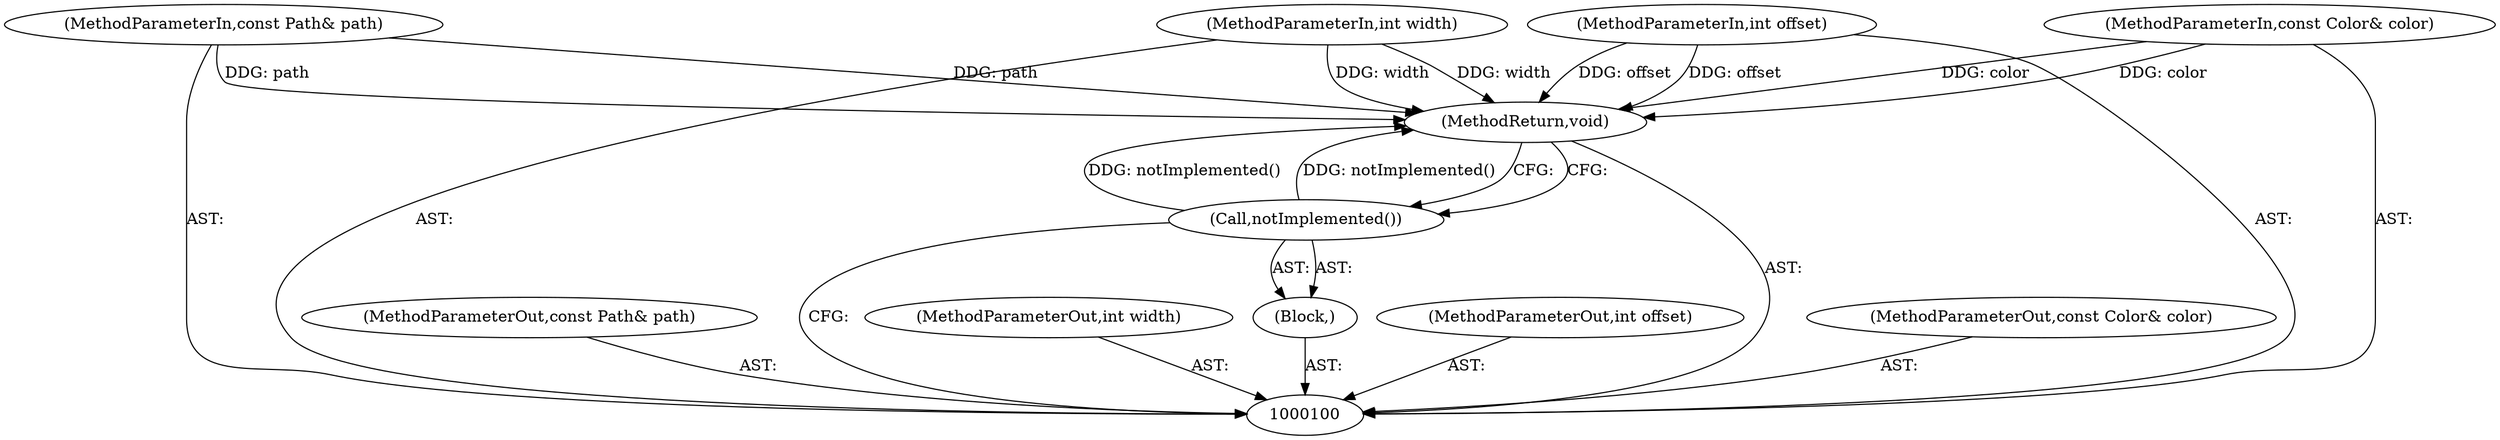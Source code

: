 digraph "0_Chrome_adb3498ca0b69561d8c6b60bab641de4b0e37dbf_4" {
"1000107" [label="(MethodReturn,void)"];
"1000101" [label="(MethodParameterIn,const Path& path)"];
"1000116" [label="(MethodParameterOut,const Path& path)"];
"1000102" [label="(MethodParameterIn,int width)"];
"1000117" [label="(MethodParameterOut,int width)"];
"1000103" [label="(MethodParameterIn,int offset)"];
"1000118" [label="(MethodParameterOut,int offset)"];
"1000104" [label="(MethodParameterIn,const Color& color)"];
"1000119" [label="(MethodParameterOut,const Color& color)"];
"1000105" [label="(Block,)"];
"1000106" [label="(Call,notImplemented())"];
"1000107" -> "1000100"  [label="AST: "];
"1000107" -> "1000106"  [label="CFG: "];
"1000104" -> "1000107"  [label="DDG: color"];
"1000103" -> "1000107"  [label="DDG: offset"];
"1000102" -> "1000107"  [label="DDG: width"];
"1000101" -> "1000107"  [label="DDG: path"];
"1000106" -> "1000107"  [label="DDG: notImplemented()"];
"1000101" -> "1000100"  [label="AST: "];
"1000101" -> "1000107"  [label="DDG: path"];
"1000116" -> "1000100"  [label="AST: "];
"1000102" -> "1000100"  [label="AST: "];
"1000102" -> "1000107"  [label="DDG: width"];
"1000117" -> "1000100"  [label="AST: "];
"1000103" -> "1000100"  [label="AST: "];
"1000103" -> "1000107"  [label="DDG: offset"];
"1000118" -> "1000100"  [label="AST: "];
"1000104" -> "1000100"  [label="AST: "];
"1000104" -> "1000107"  [label="DDG: color"];
"1000119" -> "1000100"  [label="AST: "];
"1000105" -> "1000100"  [label="AST: "];
"1000106" -> "1000105"  [label="AST: "];
"1000106" -> "1000105"  [label="AST: "];
"1000106" -> "1000100"  [label="CFG: "];
"1000107" -> "1000106"  [label="CFG: "];
"1000106" -> "1000107"  [label="DDG: notImplemented()"];
}
